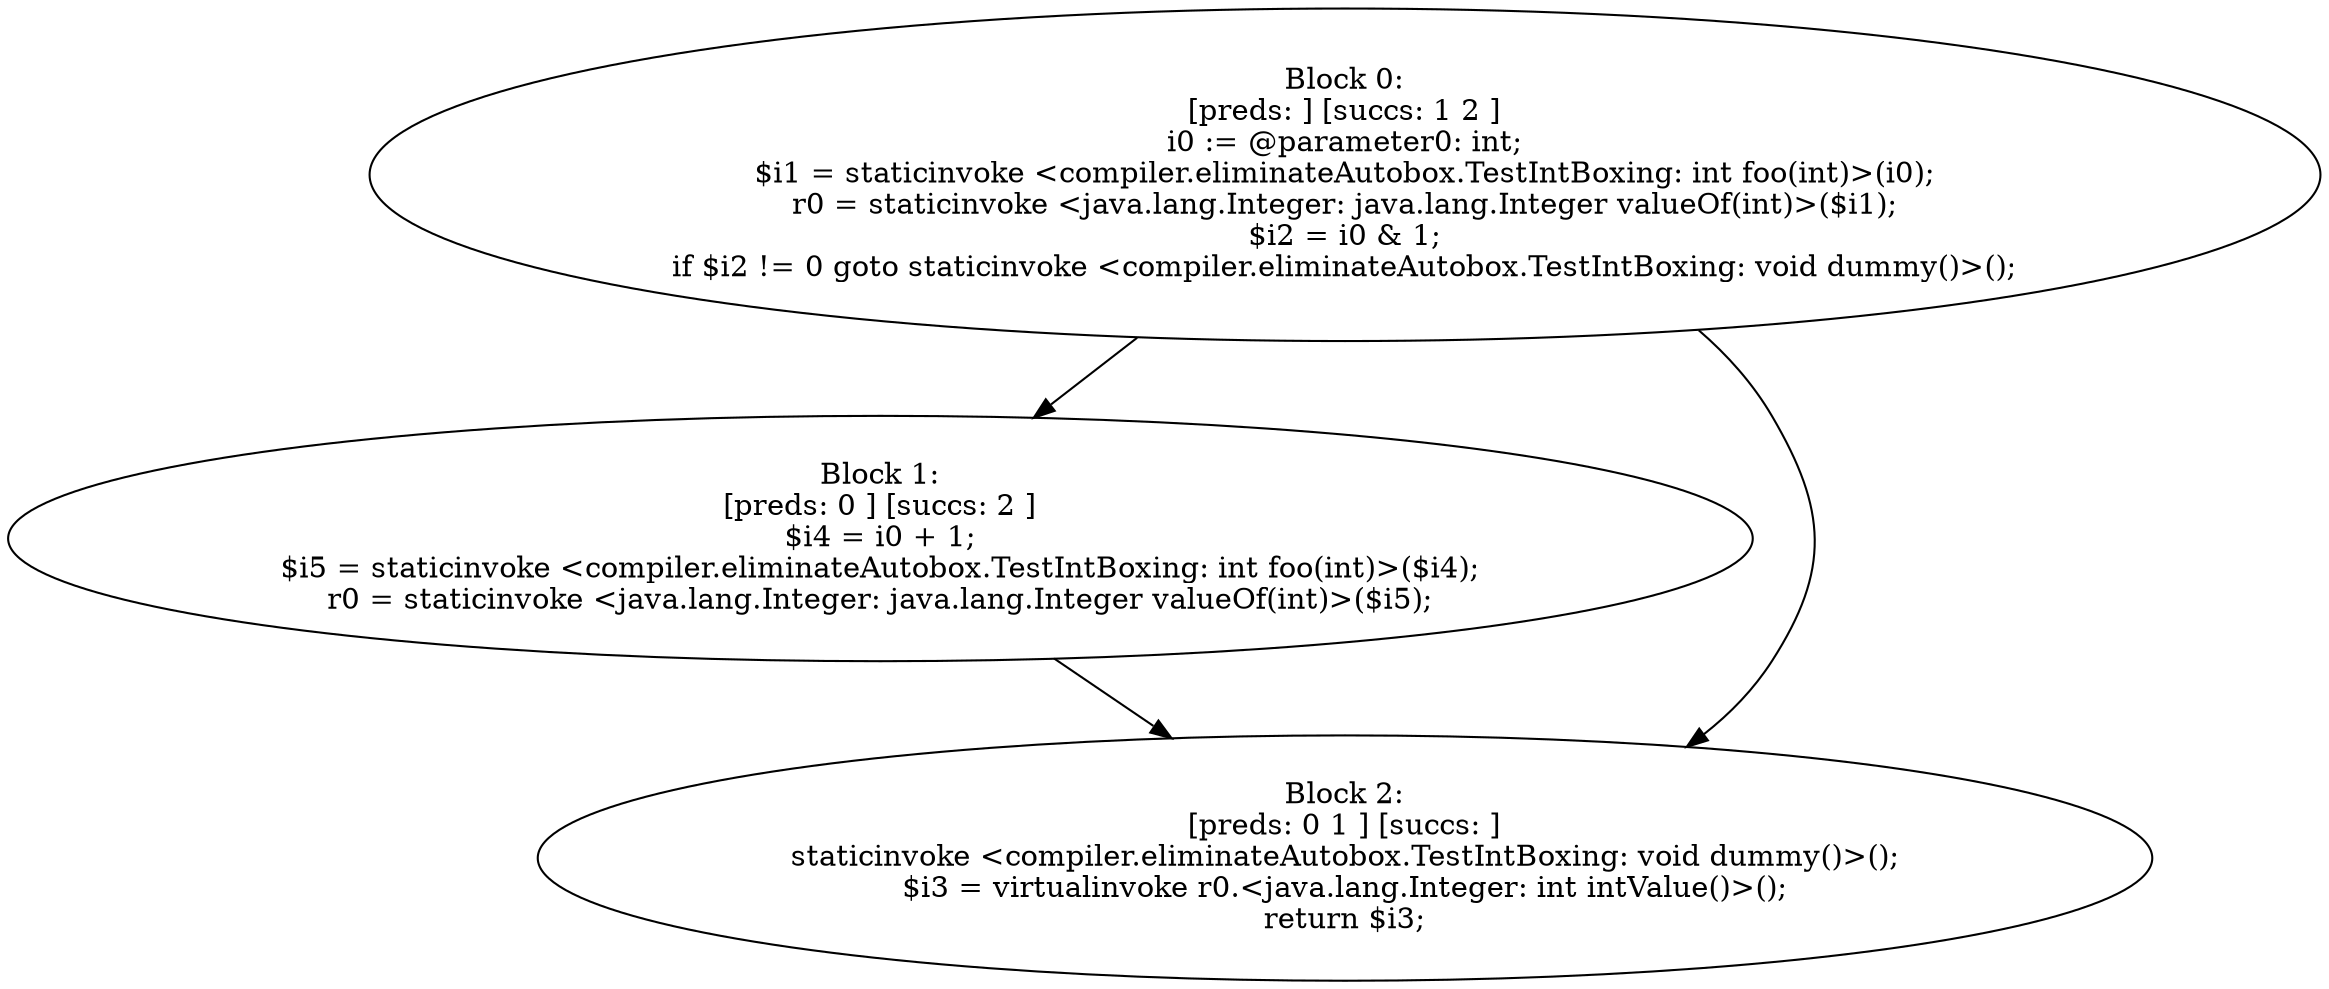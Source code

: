 digraph "unitGraph" {
    "Block 0:
[preds: ] [succs: 1 2 ]
i0 := @parameter0: int;
$i1 = staticinvoke <compiler.eliminateAutobox.TestIntBoxing: int foo(int)>(i0);
r0 = staticinvoke <java.lang.Integer: java.lang.Integer valueOf(int)>($i1);
$i2 = i0 & 1;
if $i2 != 0 goto staticinvoke <compiler.eliminateAutobox.TestIntBoxing: void dummy()>();
"
    "Block 1:
[preds: 0 ] [succs: 2 ]
$i4 = i0 + 1;
$i5 = staticinvoke <compiler.eliminateAutobox.TestIntBoxing: int foo(int)>($i4);
r0 = staticinvoke <java.lang.Integer: java.lang.Integer valueOf(int)>($i5);
"
    "Block 2:
[preds: 0 1 ] [succs: ]
staticinvoke <compiler.eliminateAutobox.TestIntBoxing: void dummy()>();
$i3 = virtualinvoke r0.<java.lang.Integer: int intValue()>();
return $i3;
"
    "Block 0:
[preds: ] [succs: 1 2 ]
i0 := @parameter0: int;
$i1 = staticinvoke <compiler.eliminateAutobox.TestIntBoxing: int foo(int)>(i0);
r0 = staticinvoke <java.lang.Integer: java.lang.Integer valueOf(int)>($i1);
$i2 = i0 & 1;
if $i2 != 0 goto staticinvoke <compiler.eliminateAutobox.TestIntBoxing: void dummy()>();
"->"Block 1:
[preds: 0 ] [succs: 2 ]
$i4 = i0 + 1;
$i5 = staticinvoke <compiler.eliminateAutobox.TestIntBoxing: int foo(int)>($i4);
r0 = staticinvoke <java.lang.Integer: java.lang.Integer valueOf(int)>($i5);
";
    "Block 0:
[preds: ] [succs: 1 2 ]
i0 := @parameter0: int;
$i1 = staticinvoke <compiler.eliminateAutobox.TestIntBoxing: int foo(int)>(i0);
r0 = staticinvoke <java.lang.Integer: java.lang.Integer valueOf(int)>($i1);
$i2 = i0 & 1;
if $i2 != 0 goto staticinvoke <compiler.eliminateAutobox.TestIntBoxing: void dummy()>();
"->"Block 2:
[preds: 0 1 ] [succs: ]
staticinvoke <compiler.eliminateAutobox.TestIntBoxing: void dummy()>();
$i3 = virtualinvoke r0.<java.lang.Integer: int intValue()>();
return $i3;
";
    "Block 1:
[preds: 0 ] [succs: 2 ]
$i4 = i0 + 1;
$i5 = staticinvoke <compiler.eliminateAutobox.TestIntBoxing: int foo(int)>($i4);
r0 = staticinvoke <java.lang.Integer: java.lang.Integer valueOf(int)>($i5);
"->"Block 2:
[preds: 0 1 ] [succs: ]
staticinvoke <compiler.eliminateAutobox.TestIntBoxing: void dummy()>();
$i3 = virtualinvoke r0.<java.lang.Integer: int intValue()>();
return $i3;
";
}
